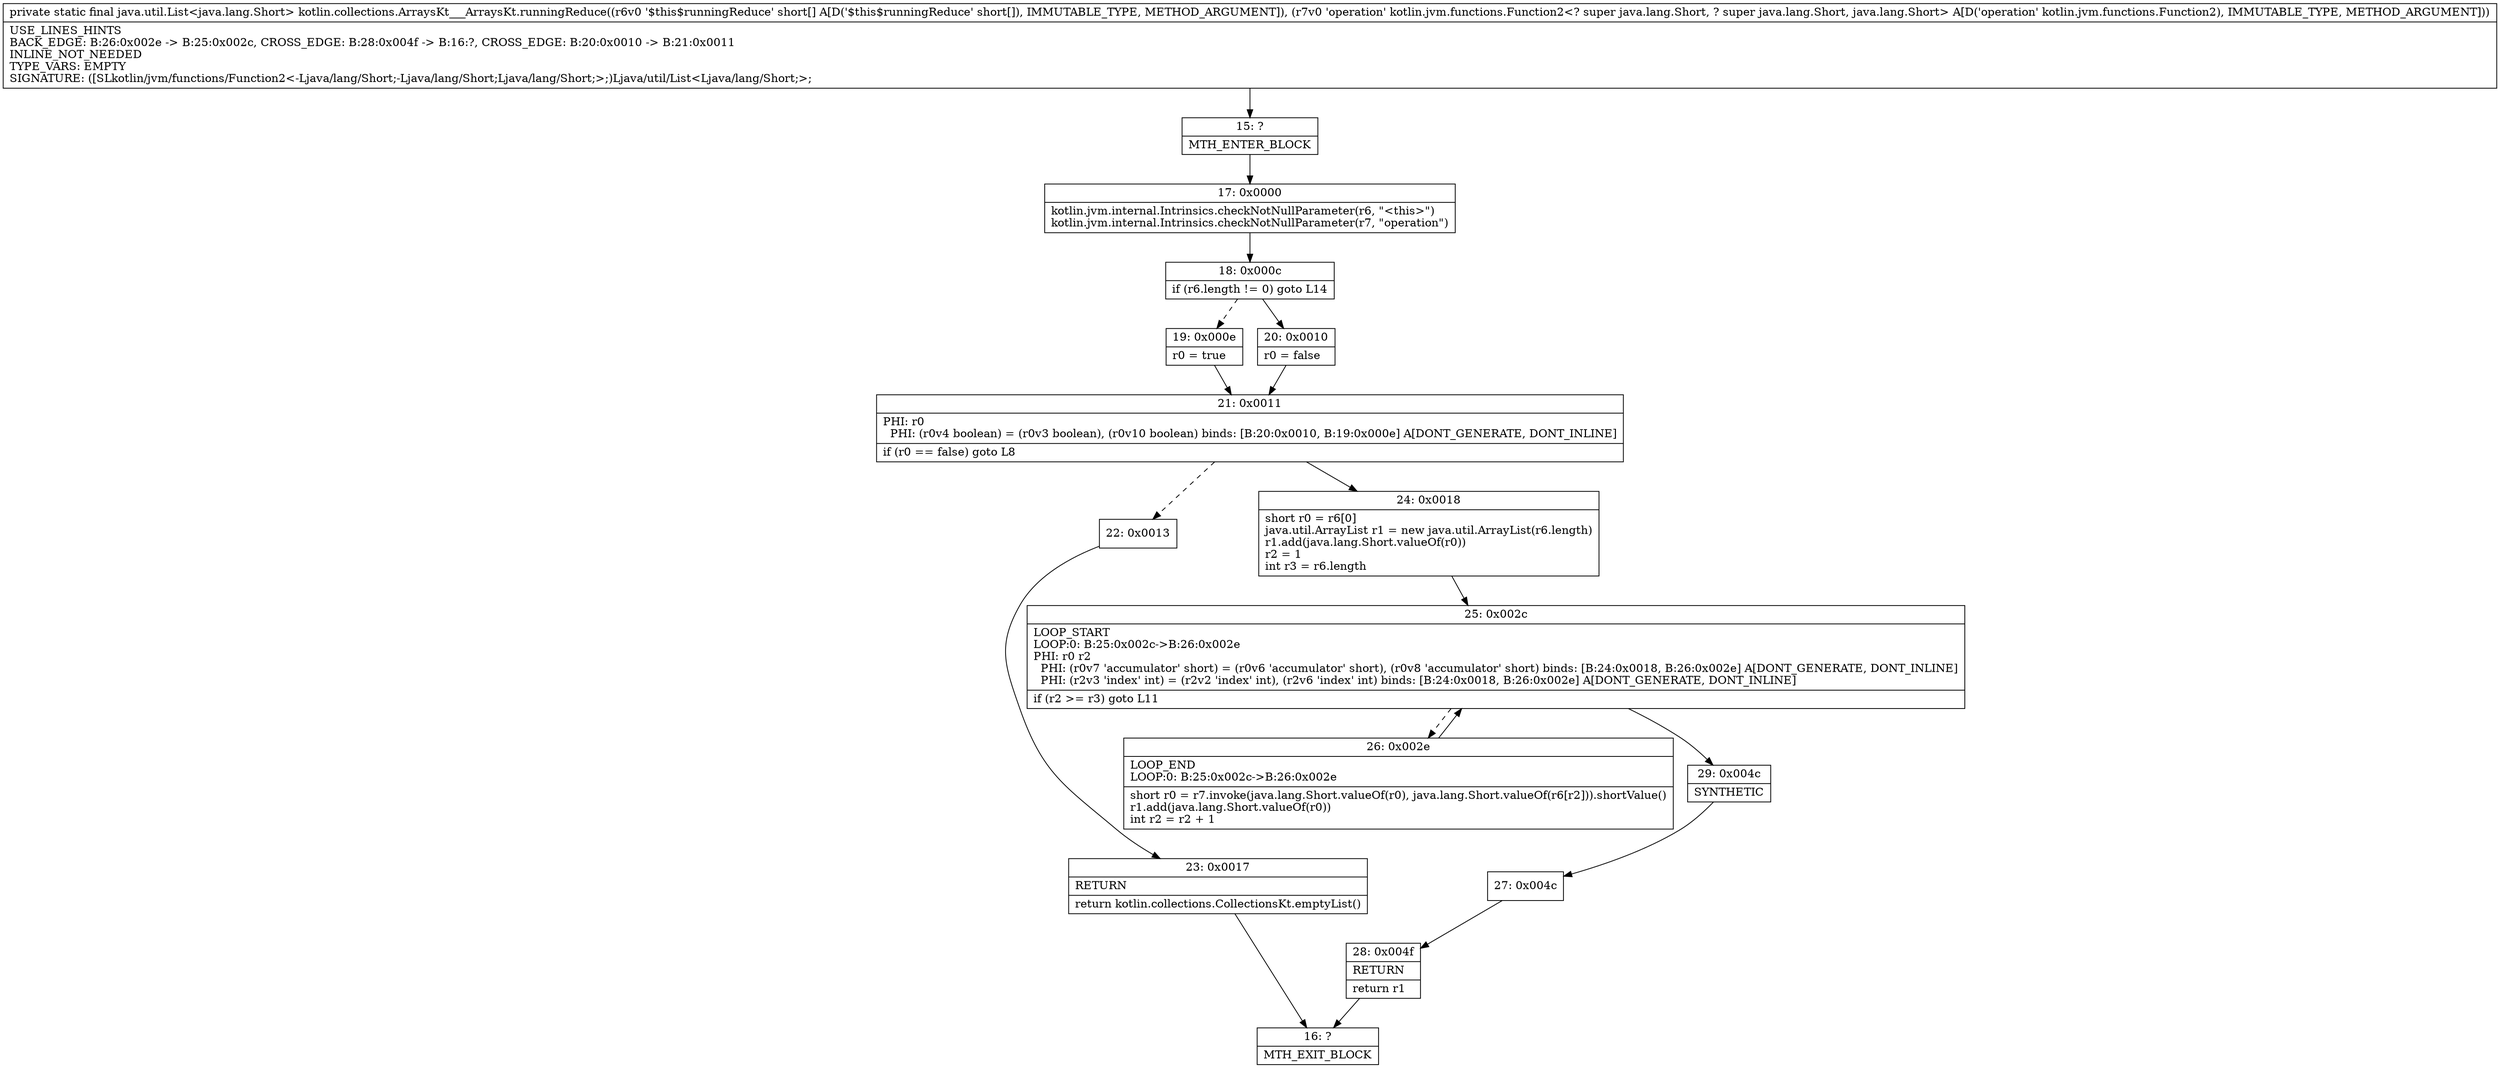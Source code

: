 digraph "CFG forkotlin.collections.ArraysKt___ArraysKt.runningReduce([SLkotlin\/jvm\/functions\/Function2;)Ljava\/util\/List;" {
Node_15 [shape=record,label="{15\:\ ?|MTH_ENTER_BLOCK\l}"];
Node_17 [shape=record,label="{17\:\ 0x0000|kotlin.jvm.internal.Intrinsics.checkNotNullParameter(r6, \"\<this\>\")\lkotlin.jvm.internal.Intrinsics.checkNotNullParameter(r7, \"operation\")\l}"];
Node_18 [shape=record,label="{18\:\ 0x000c|if (r6.length != 0) goto L14\l}"];
Node_19 [shape=record,label="{19\:\ 0x000e|r0 = true\l}"];
Node_21 [shape=record,label="{21\:\ 0x0011|PHI: r0 \l  PHI: (r0v4 boolean) = (r0v3 boolean), (r0v10 boolean) binds: [B:20:0x0010, B:19:0x000e] A[DONT_GENERATE, DONT_INLINE]\l|if (r0 == false) goto L8\l}"];
Node_22 [shape=record,label="{22\:\ 0x0013}"];
Node_23 [shape=record,label="{23\:\ 0x0017|RETURN\l|return kotlin.collections.CollectionsKt.emptyList()\l}"];
Node_16 [shape=record,label="{16\:\ ?|MTH_EXIT_BLOCK\l}"];
Node_24 [shape=record,label="{24\:\ 0x0018|short r0 = r6[0]\ljava.util.ArrayList r1 = new java.util.ArrayList(r6.length)\lr1.add(java.lang.Short.valueOf(r0))\lr2 = 1\lint r3 = r6.length\l}"];
Node_25 [shape=record,label="{25\:\ 0x002c|LOOP_START\lLOOP:0: B:25:0x002c\-\>B:26:0x002e\lPHI: r0 r2 \l  PHI: (r0v7 'accumulator' short) = (r0v6 'accumulator' short), (r0v8 'accumulator' short) binds: [B:24:0x0018, B:26:0x002e] A[DONT_GENERATE, DONT_INLINE]\l  PHI: (r2v3 'index' int) = (r2v2 'index' int), (r2v6 'index' int) binds: [B:24:0x0018, B:26:0x002e] A[DONT_GENERATE, DONT_INLINE]\l|if (r2 \>= r3) goto L11\l}"];
Node_26 [shape=record,label="{26\:\ 0x002e|LOOP_END\lLOOP:0: B:25:0x002c\-\>B:26:0x002e\l|short r0 = r7.invoke(java.lang.Short.valueOf(r0), java.lang.Short.valueOf(r6[r2])).shortValue()\lr1.add(java.lang.Short.valueOf(r0))\lint r2 = r2 + 1\l}"];
Node_29 [shape=record,label="{29\:\ 0x004c|SYNTHETIC\l}"];
Node_27 [shape=record,label="{27\:\ 0x004c}"];
Node_28 [shape=record,label="{28\:\ 0x004f|RETURN\l|return r1\l}"];
Node_20 [shape=record,label="{20\:\ 0x0010|r0 = false\l}"];
MethodNode[shape=record,label="{private static final java.util.List\<java.lang.Short\> kotlin.collections.ArraysKt___ArraysKt.runningReduce((r6v0 '$this$runningReduce' short[] A[D('$this$runningReduce' short[]), IMMUTABLE_TYPE, METHOD_ARGUMENT]), (r7v0 'operation' kotlin.jvm.functions.Function2\<? super java.lang.Short, ? super java.lang.Short, java.lang.Short\> A[D('operation' kotlin.jvm.functions.Function2), IMMUTABLE_TYPE, METHOD_ARGUMENT]))  | USE_LINES_HINTS\lBACK_EDGE: B:26:0x002e \-\> B:25:0x002c, CROSS_EDGE: B:28:0x004f \-\> B:16:?, CROSS_EDGE: B:20:0x0010 \-\> B:21:0x0011\lINLINE_NOT_NEEDED\lTYPE_VARS: EMPTY\lSIGNATURE: ([SLkotlin\/jvm\/functions\/Function2\<\-Ljava\/lang\/Short;\-Ljava\/lang\/Short;Ljava\/lang\/Short;\>;)Ljava\/util\/List\<Ljava\/lang\/Short;\>;\l}"];
MethodNode -> Node_15;Node_15 -> Node_17;
Node_17 -> Node_18;
Node_18 -> Node_19[style=dashed];
Node_18 -> Node_20;
Node_19 -> Node_21;
Node_21 -> Node_22[style=dashed];
Node_21 -> Node_24;
Node_22 -> Node_23;
Node_23 -> Node_16;
Node_24 -> Node_25;
Node_25 -> Node_26[style=dashed];
Node_25 -> Node_29;
Node_26 -> Node_25;
Node_29 -> Node_27;
Node_27 -> Node_28;
Node_28 -> Node_16;
Node_20 -> Node_21;
}

